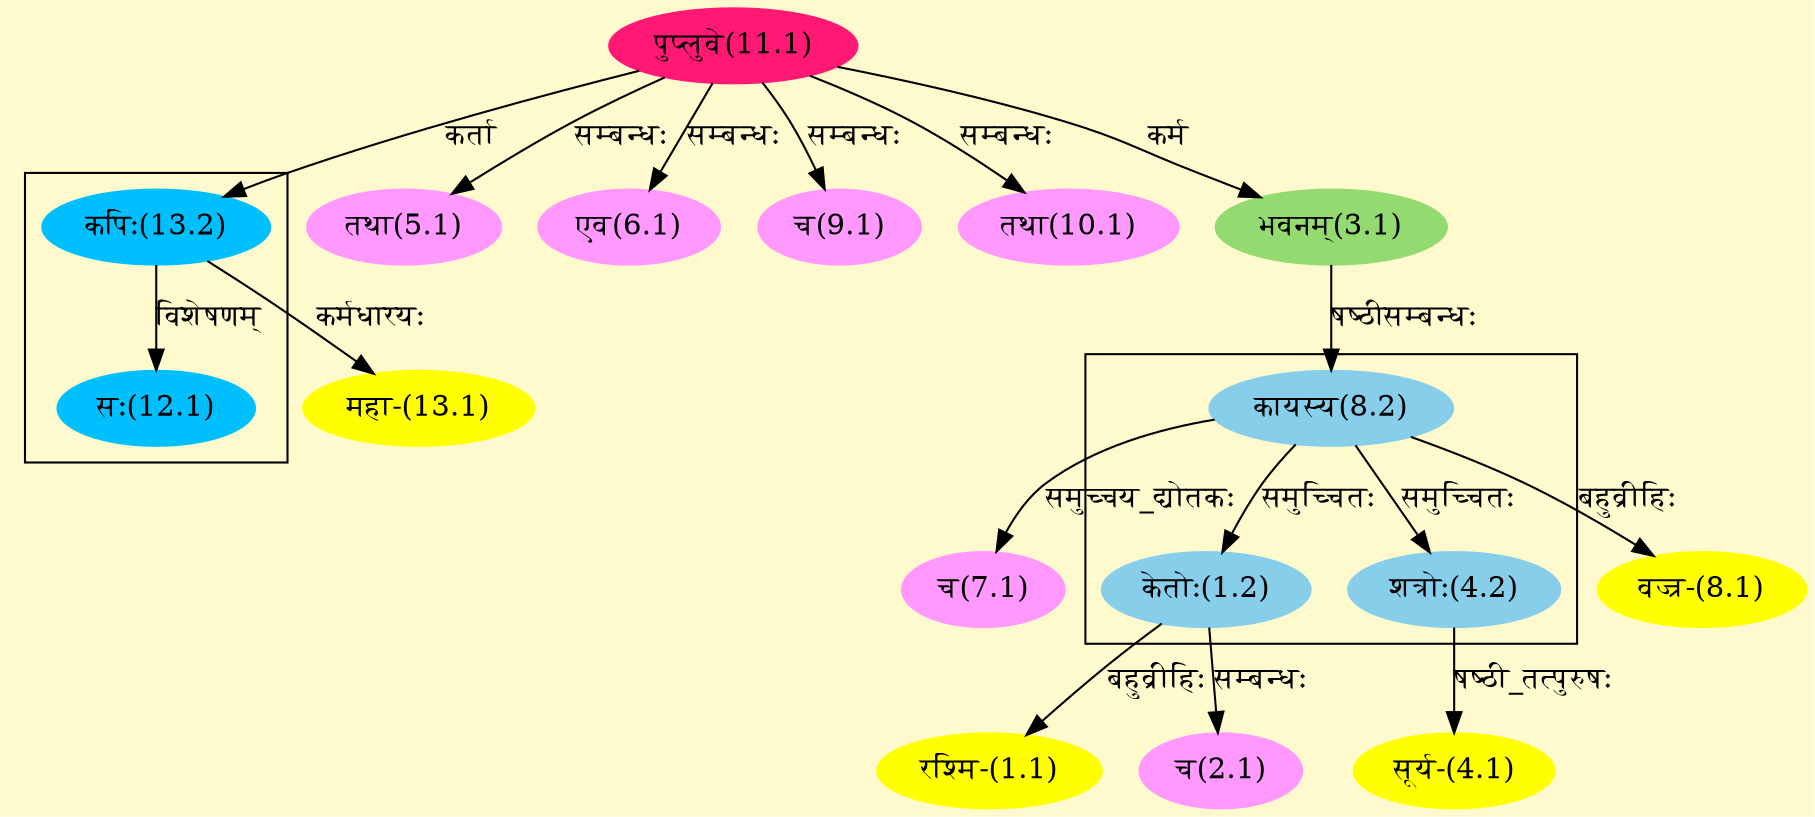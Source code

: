 digraph G{
rankdir=BT;
 compound=true;
 bgcolor="lemonchiffon1";

subgraph cluster_1{
Node1_2 [style=filled, color="#87CEEB" label = "केतोः(1.2)"]
Node8_2 [style=filled, color="#87CEEB" label = "कायस्य(8.2)"]
Node4_2 [style=filled, color="#87CEEB" label = "शत्रोः(4.2)"]

}

subgraph cluster_2{
Node12_1 [style=filled, color="#00BFFF" label = "सः(12.1)"]
Node13_2 [style=filled, color="#00BFFF" label = "कपिः(13.2)"]

}
Node1_1 [style=filled, color="#FFFF00" label = "रश्मि-(1.1)"]
Node1_2 [style=filled, color="#87CEEB" label = "केतोः(1.2)"]
Node2_1 [style=filled, color="#FF99FF" label = "च(2.1)"]
Node3_1 [style=filled, color="#93DB70" label = "भवनम्(3.1)"]
Node11_1 [style=filled, color="#FF1975" label = "पुप्लुवे(11.1)"]
Node4_1 [style=filled, color="#FFFF00" label = "सूर्य-(4.1)"]
Node4_2 [style=filled, color="#87CEEB" label = "शत्रोः(4.2)"]
Node5_1 [style=filled, color="#FF99FF" label = "तथा(5.1)"]
Node6_1 [style=filled, color="#FF99FF" label = "एव(6.1)"]
Node7_1 [style=filled, color="#FF99FF" label = "च(7.1)"]
Node8_2 [style=filled, color="#87CEEB" label = "कायस्य(8.2)"]
Node8_1 [style=filled, color="#FFFF00" label = "वज्र-(8.1)"]
Node9_1 [style=filled, color="#FF99FF" label = "च(9.1)"]
Node10_1 [style=filled, color="#FF99FF" label = "तथा(10.1)"]
Node [style=filled, color="" label = "()"]
Node13_1 [style=filled, color="#FFFF00" label = "महा-(13.1)"]
Node13_2 [style=filled, color="#00BFFF" label = "कपिः(13.2)"]
/* Start of Relations section */

Node1_1 -> Node1_2 [  label="बहुव्रीहिः"  dir="back" ]
Node1_2 -> Node8_2 [  label="समुच्चितः"  dir="back" ]
Node2_1 -> Node1_2 [  label="सम्बन्धः"  dir="back" ]
Node3_1 -> Node11_1 [  label="कर्म"  dir="back" ]
Node4_1 -> Node4_2 [  label="षष्ठी_तत्पुरुषः"  dir="back" ]
Node4_2 -> Node8_2 [  label="समुच्चितः"  dir="back" ]
Node5_1 -> Node11_1 [  label="सम्बन्धः"  dir="back" ]
Node6_1 -> Node11_1 [  label="सम्बन्धः"  dir="back" ]
Node7_1 -> Node8_2 [  label="समुच्चय_द्योतकः"  dir="back" ]
Node8_1 -> Node8_2 [  label="बहुव्रीहिः"  dir="back" ]
Node8_2 -> Node3_1 [  label="षष्ठीसम्बन्धः"  dir="back" ]
Node9_1 -> Node11_1 [  label="सम्बन्धः"  dir="back" ]
Node10_1 -> Node11_1 [  label="सम्बन्धः"  dir="back" ]
Node12_1 -> Node13_2 [  label="विशेषणम्"  dir="back" ]
Node13_1 -> Node13_2 [  label="कर्मधारयः"  dir="back" ]
Node13_2 -> Node11_1 [  label="कर्ता"  dir="back" ]
}
